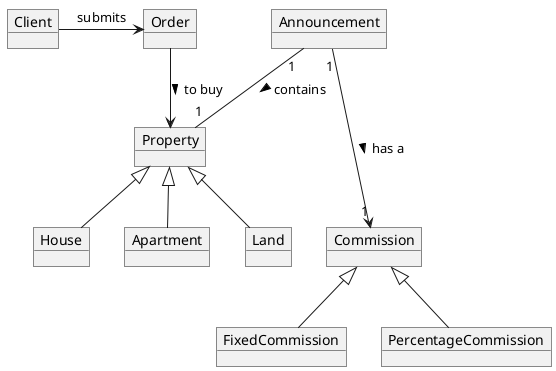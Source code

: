 @startuml

object Client {

}

object Order {

}

object Announcement {

}

object Property {

}

object House {


}

object Apartment {

}

object Land {

}

object Commission{

}

object FixedCommission {

}

object PercentageCommission {

}

Client -> Order: submits

Announcement "1" -- "1" Property: contains >
Announcement "1" ---> "1" Commission: has a >

Property <|-- House
Property <|-- Apartment
Property <|-- Land

Commission <|-- FixedCommission
Commission <|-- PercentageCommission

Order --> Property: to buy >

@enduml
